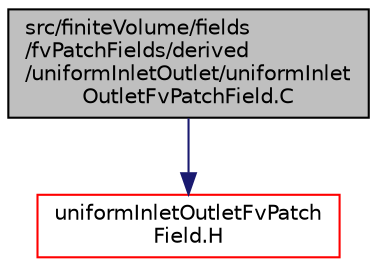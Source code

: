 digraph "src/finiteVolume/fields/fvPatchFields/derived/uniformInletOutlet/uniformInletOutletFvPatchField.C"
{
  bgcolor="transparent";
  edge [fontname="Helvetica",fontsize="10",labelfontname="Helvetica",labelfontsize="10"];
  node [fontname="Helvetica",fontsize="10",shape=record];
  Node1 [label="src/finiteVolume/fields\l/fvPatchFields/derived\l/uniformInletOutlet/uniformInlet\lOutletFvPatchField.C",height=0.2,width=0.4,color="black", fillcolor="grey75", style="filled" fontcolor="black"];
  Node1 -> Node2 [color="midnightblue",fontsize="10",style="solid",fontname="Helvetica"];
  Node2 [label="uniformInletOutletFvPatch\lField.H",height=0.2,width=0.4,color="red",URL="$uniformInletOutletFvPatchField_8H.html"];
}
